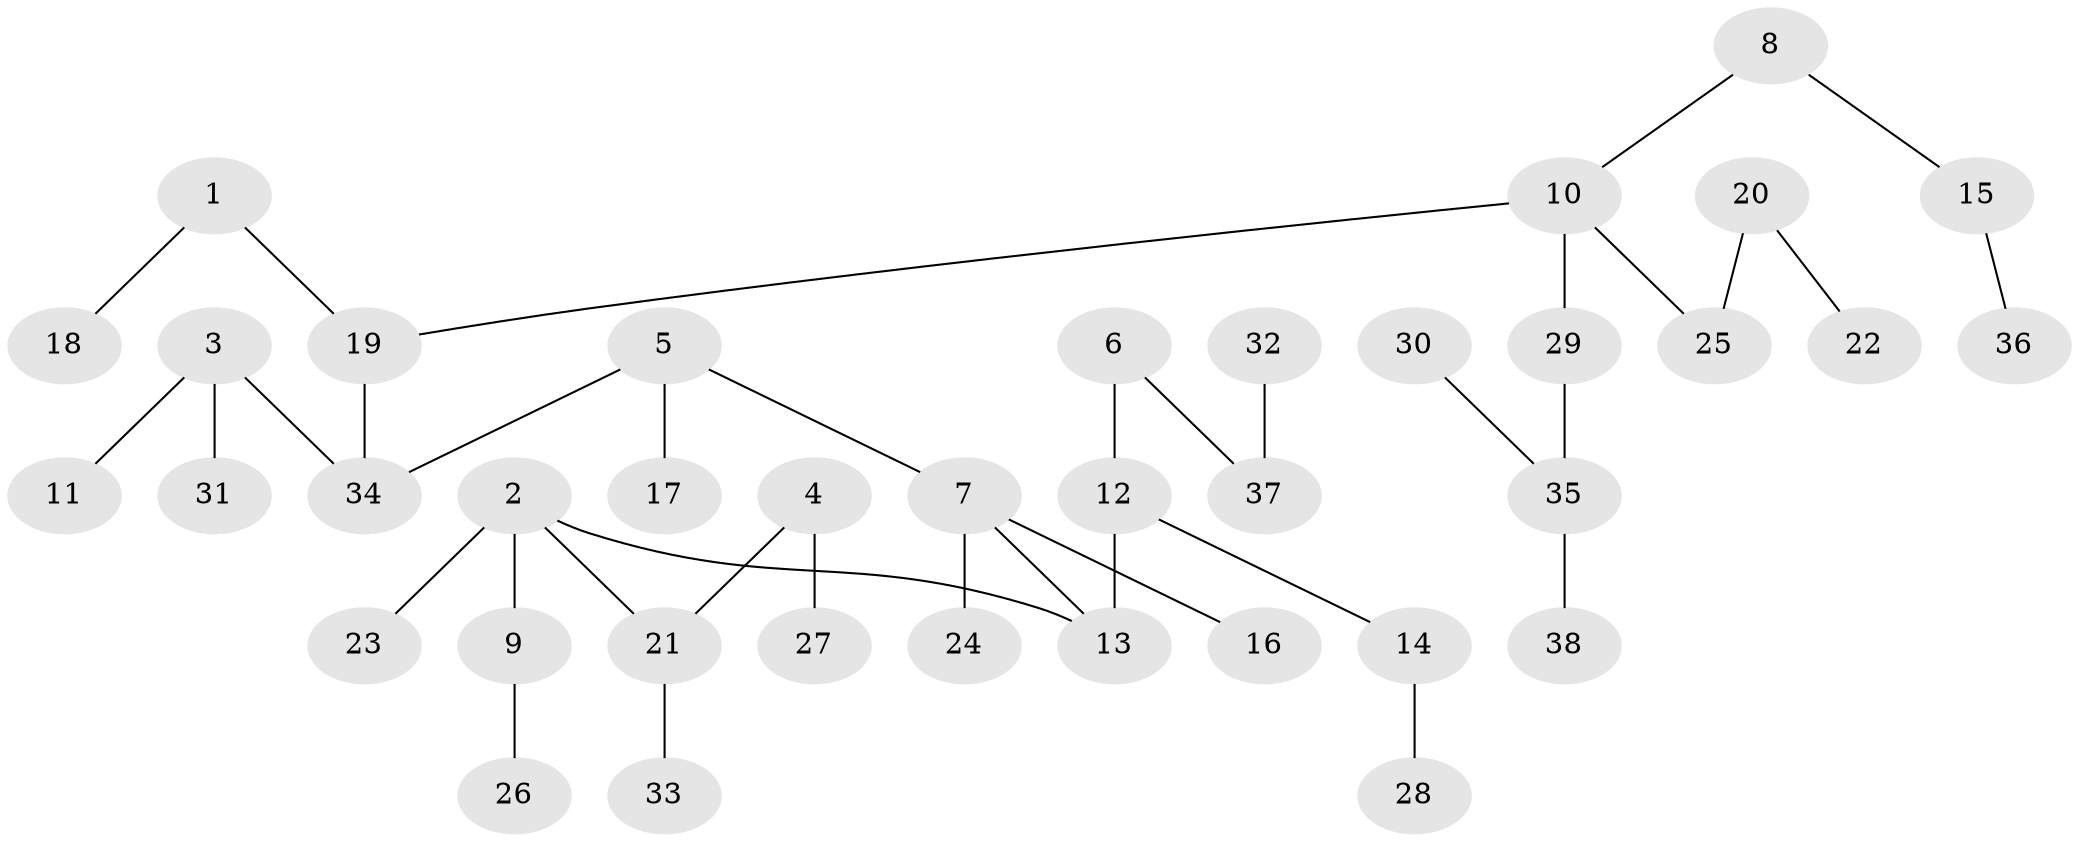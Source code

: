 // original degree distribution, {5: 0.05263157894736842, 4: 0.09210526315789473, 3: 0.11842105263157894, 1: 0.4868421052631579, 2: 0.25}
// Generated by graph-tools (version 1.1) at 2025/02/03/09/25 03:02:17]
// undirected, 38 vertices, 37 edges
graph export_dot {
graph [start="1"]
  node [color=gray90,style=filled];
  1;
  2;
  3;
  4;
  5;
  6;
  7;
  8;
  9;
  10;
  11;
  12;
  13;
  14;
  15;
  16;
  17;
  18;
  19;
  20;
  21;
  22;
  23;
  24;
  25;
  26;
  27;
  28;
  29;
  30;
  31;
  32;
  33;
  34;
  35;
  36;
  37;
  38;
  1 -- 18 [weight=1.0];
  1 -- 19 [weight=1.0];
  2 -- 9 [weight=1.0];
  2 -- 13 [weight=1.0];
  2 -- 21 [weight=1.0];
  2 -- 23 [weight=1.0];
  3 -- 11 [weight=1.0];
  3 -- 31 [weight=1.0];
  3 -- 34 [weight=1.0];
  4 -- 21 [weight=1.0];
  4 -- 27 [weight=1.0];
  5 -- 7 [weight=1.0];
  5 -- 17 [weight=1.0];
  5 -- 34 [weight=1.0];
  6 -- 12 [weight=1.0];
  6 -- 37 [weight=1.0];
  7 -- 13 [weight=1.0];
  7 -- 16 [weight=1.0];
  7 -- 24 [weight=1.0];
  8 -- 10 [weight=1.0];
  8 -- 15 [weight=1.0];
  9 -- 26 [weight=1.0];
  10 -- 19 [weight=1.0];
  10 -- 25 [weight=1.0];
  10 -- 29 [weight=1.0];
  12 -- 13 [weight=1.0];
  12 -- 14 [weight=1.0];
  14 -- 28 [weight=1.0];
  15 -- 36 [weight=1.0];
  19 -- 34 [weight=1.0];
  20 -- 22 [weight=1.0];
  20 -- 25 [weight=1.0];
  21 -- 33 [weight=1.0];
  29 -- 35 [weight=1.0];
  30 -- 35 [weight=1.0];
  32 -- 37 [weight=1.0];
  35 -- 38 [weight=1.0];
}
